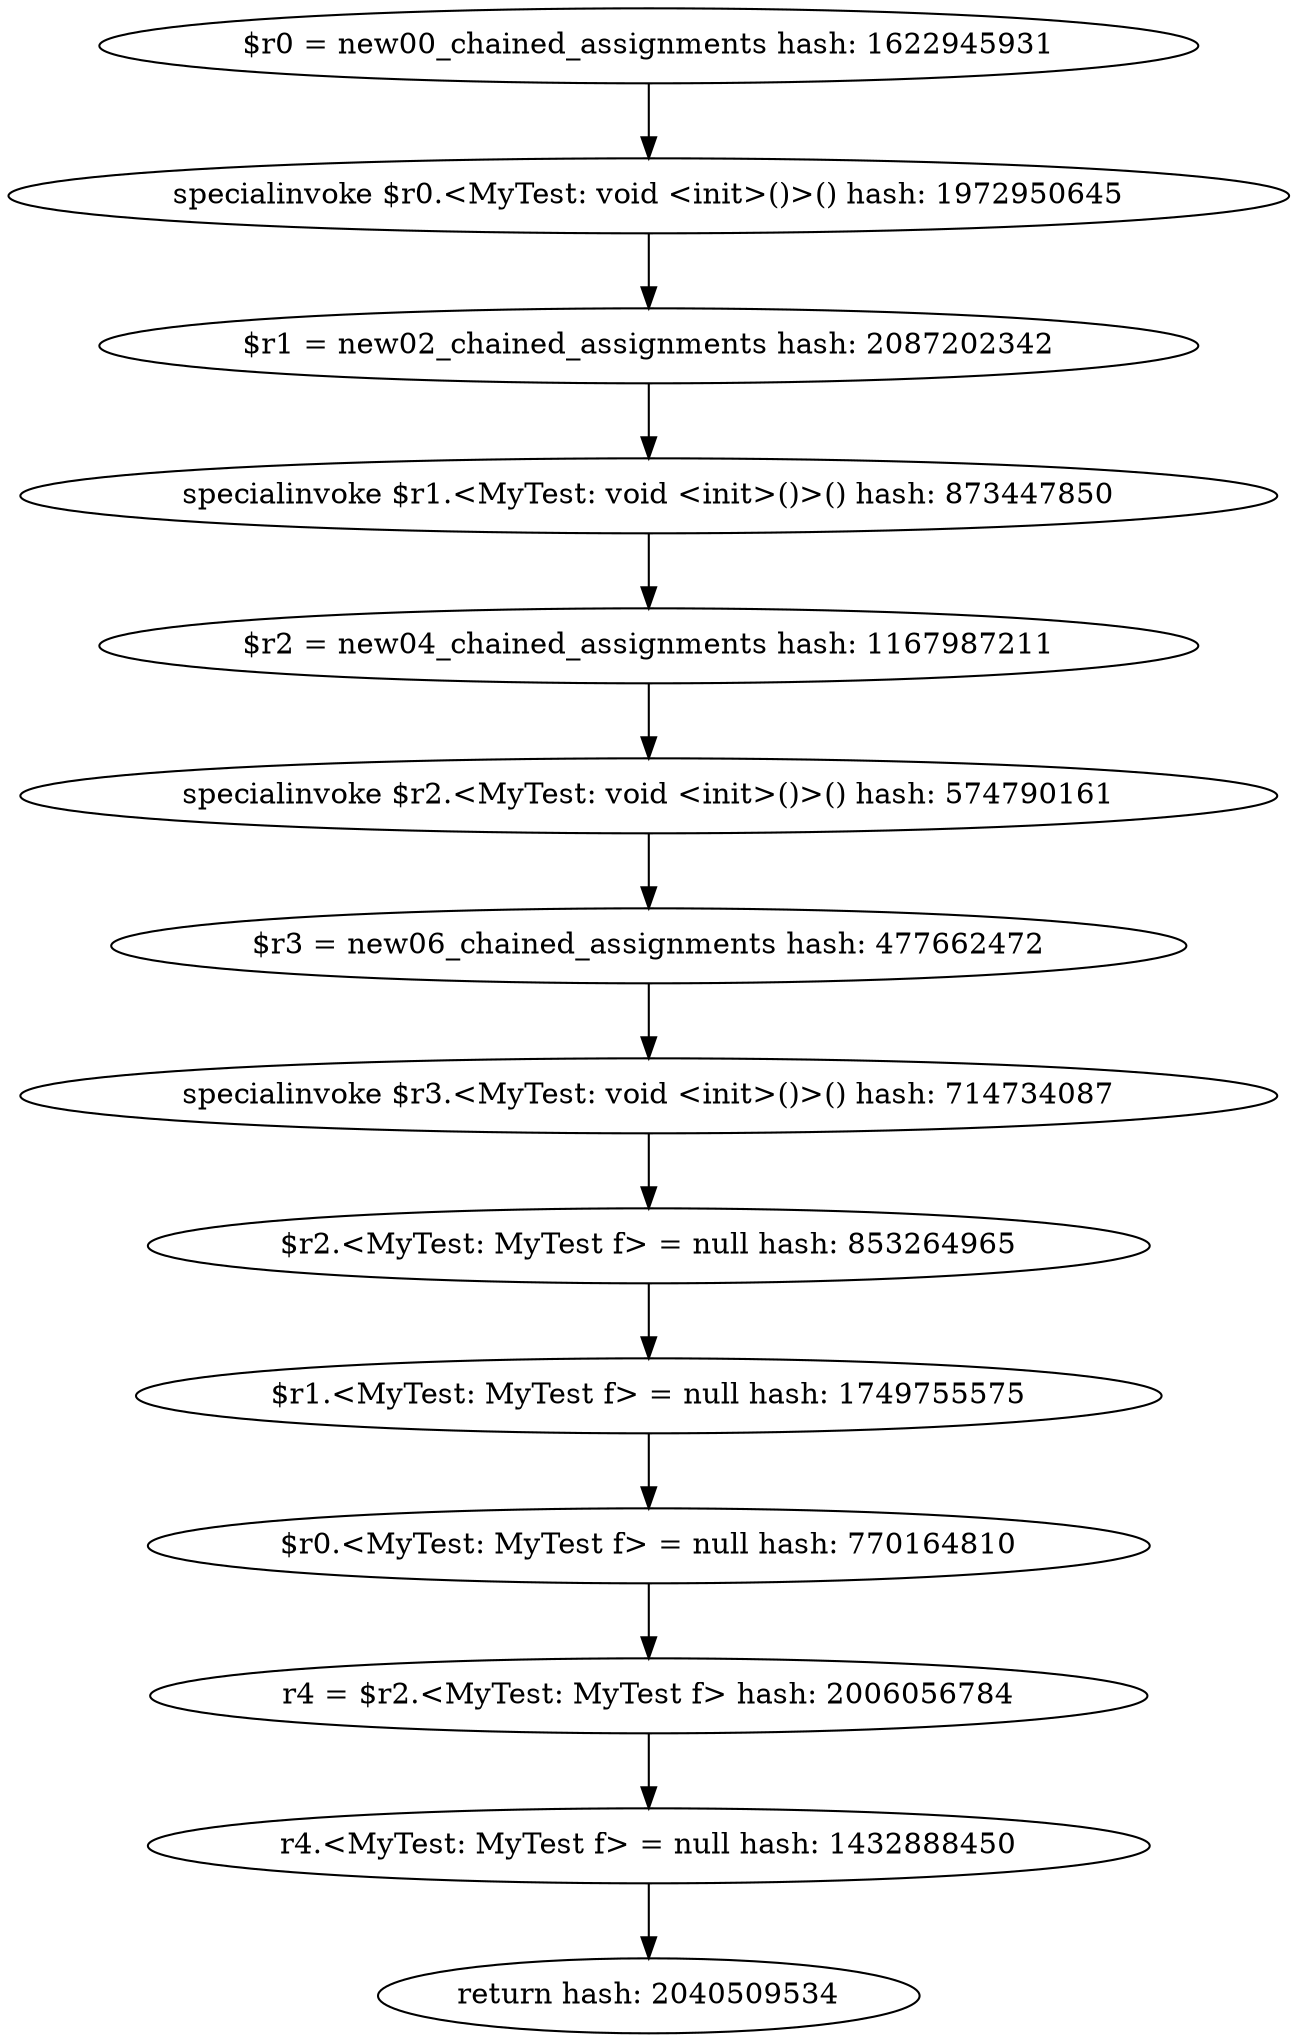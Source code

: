 digraph "./target2-mine/MyTest.chained_assignments.intra.debug" {
    "$r0 = new00_chained_assignments hash: 1622945931";
    "specialinvoke $r0.<MyTest: void <init>()>() hash: 1972950645";
    "$r1 = new02_chained_assignments hash: 2087202342";
    "specialinvoke $r1.<MyTest: void <init>()>() hash: 873447850";
    "$r2 = new04_chained_assignments hash: 1167987211";
    "specialinvoke $r2.<MyTest: void <init>()>() hash: 574790161";
    "$r3 = new06_chained_assignments hash: 477662472";
    "specialinvoke $r3.<MyTest: void <init>()>() hash: 714734087";
    "$r2.<MyTest: MyTest f> = null hash: 853264965";
    "$r1.<MyTest: MyTest f> = null hash: 1749755575";
    "$r0.<MyTest: MyTest f> = null hash: 770164810";
    "r4 = $r2.<MyTest: MyTest f> hash: 2006056784";
    "r4.<MyTest: MyTest f> = null hash: 1432888450";
    "return hash: 2040509534";
    "$r0 = new00_chained_assignments hash: 1622945931"->"specialinvoke $r0.<MyTest: void <init>()>() hash: 1972950645";
    "specialinvoke $r0.<MyTest: void <init>()>() hash: 1972950645"->"$r1 = new02_chained_assignments hash: 2087202342";
    "$r1 = new02_chained_assignments hash: 2087202342"->"specialinvoke $r1.<MyTest: void <init>()>() hash: 873447850";
    "specialinvoke $r1.<MyTest: void <init>()>() hash: 873447850"->"$r2 = new04_chained_assignments hash: 1167987211";
    "$r2 = new04_chained_assignments hash: 1167987211"->"specialinvoke $r2.<MyTest: void <init>()>() hash: 574790161";
    "specialinvoke $r2.<MyTest: void <init>()>() hash: 574790161"->"$r3 = new06_chained_assignments hash: 477662472";
    "$r3 = new06_chained_assignments hash: 477662472"->"specialinvoke $r3.<MyTest: void <init>()>() hash: 714734087";
    "specialinvoke $r3.<MyTest: void <init>()>() hash: 714734087"->"$r2.<MyTest: MyTest f> = null hash: 853264965";
    "$r2.<MyTest: MyTest f> = null hash: 853264965"->"$r1.<MyTest: MyTest f> = null hash: 1749755575";
    "$r1.<MyTest: MyTest f> = null hash: 1749755575"->"$r0.<MyTest: MyTest f> = null hash: 770164810";
    "$r0.<MyTest: MyTest f> = null hash: 770164810"->"r4 = $r2.<MyTest: MyTest f> hash: 2006056784";
    "r4 = $r2.<MyTest: MyTest f> hash: 2006056784"->"r4.<MyTest: MyTest f> = null hash: 1432888450";
    "r4.<MyTest: MyTest f> = null hash: 1432888450"->"return hash: 2040509534";
}
